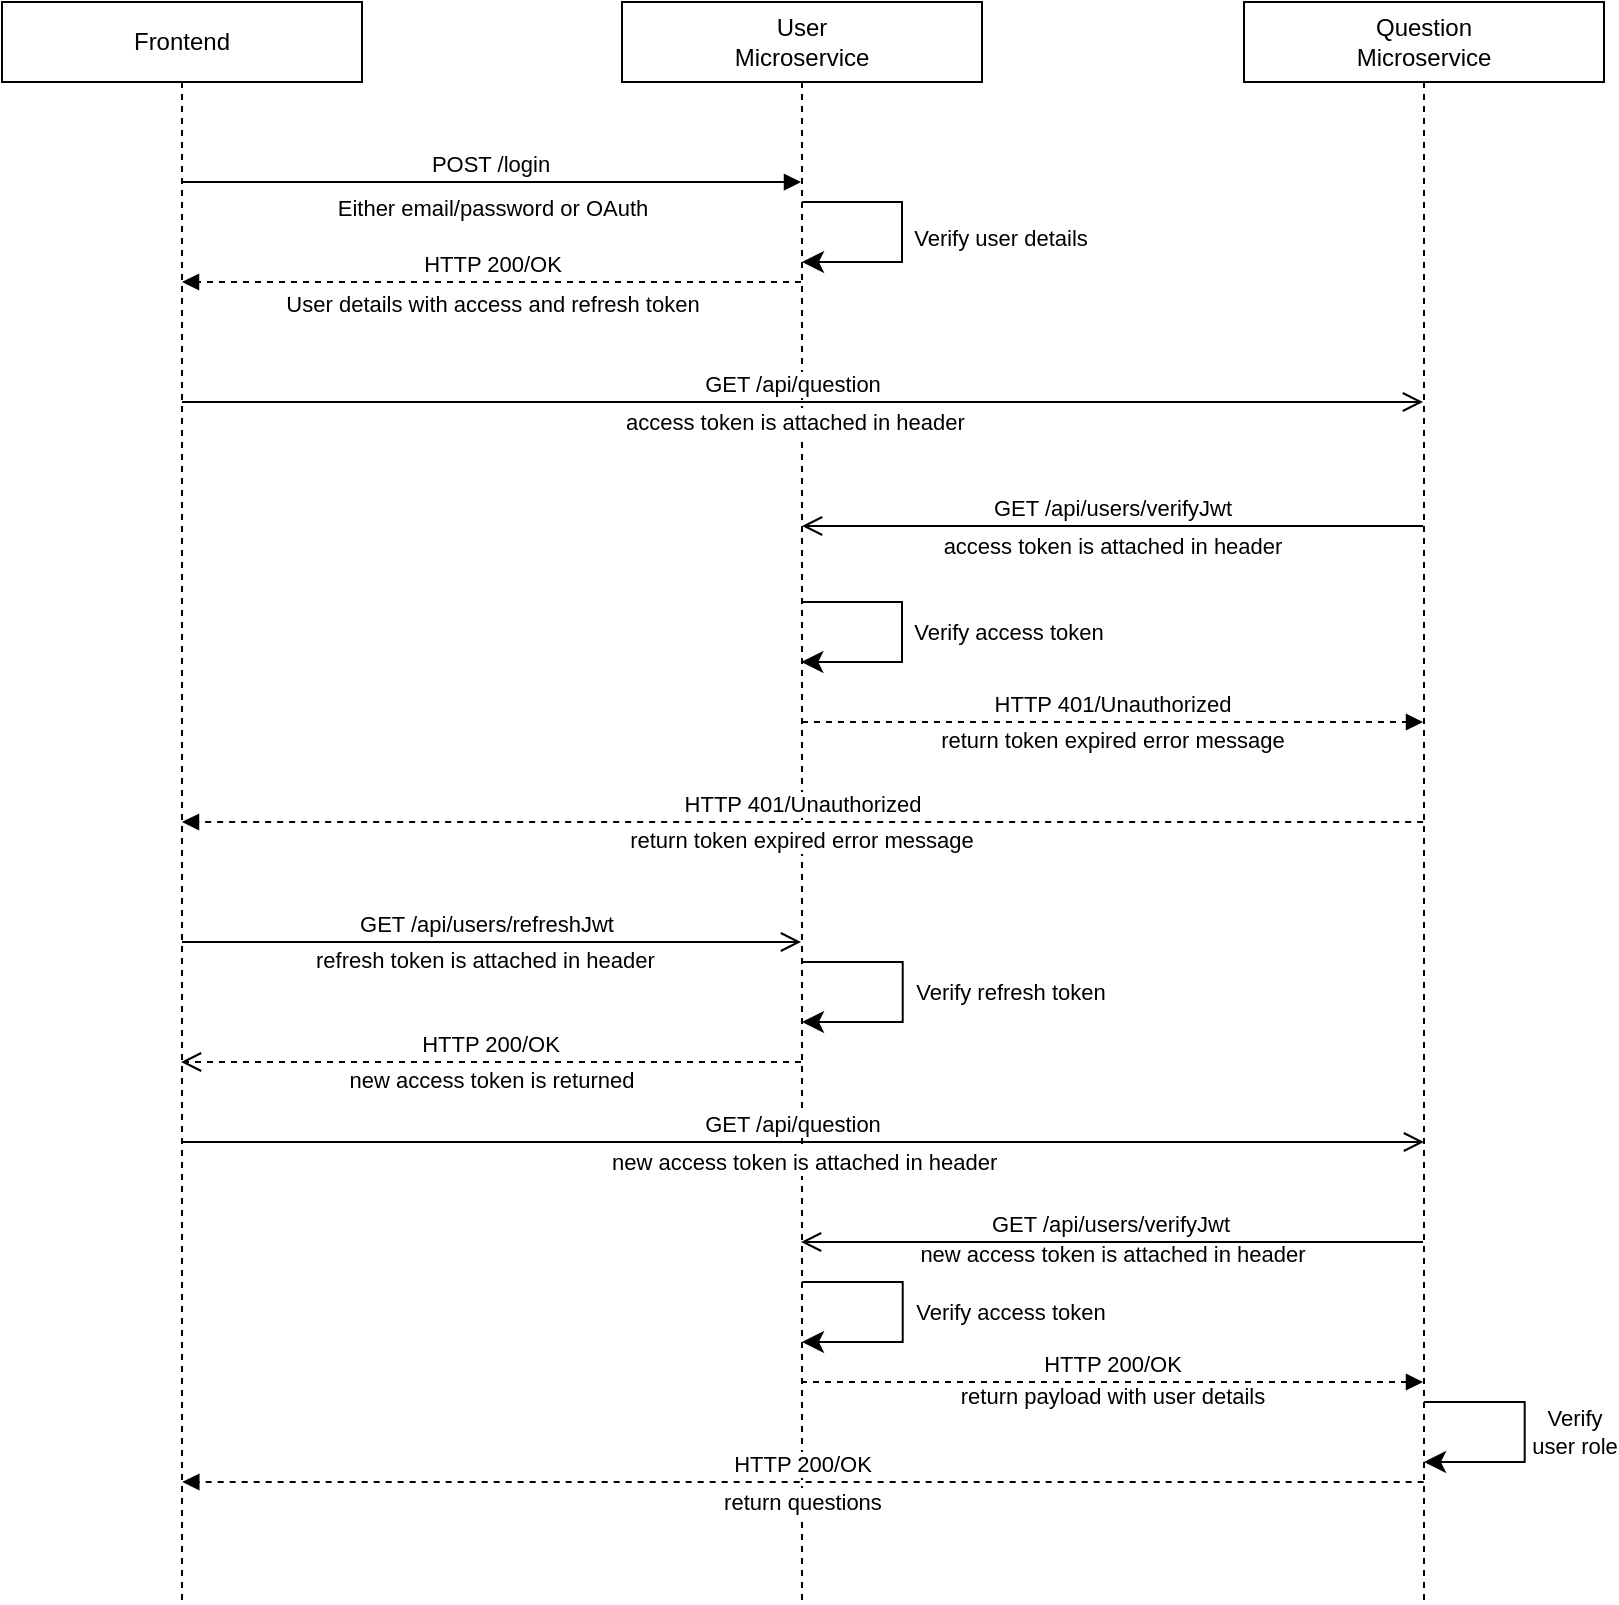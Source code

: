 <mxfile version="22.1.1" type="device">
  <diagram name="Page-1" id="2YBvvXClWsGukQMizWep">
    <mxGraphModel dx="989" dy="523" grid="1" gridSize="10" guides="1" tooltips="1" connect="1" arrows="1" fold="1" page="1" pageScale="1" pageWidth="850" pageHeight="1100" math="0" shadow="0">
      <root>
        <mxCell id="0" />
        <mxCell id="1" parent="0" />
        <mxCell id="aM9ryv3xv72pqoxQDRHE-1" value="Frontend" style="shape=umlLifeline;perimeter=lifelinePerimeter;whiteSpace=wrap;html=1;container=0;dropTarget=0;collapsible=0;recursiveResize=0;outlineConnect=0;portConstraint=eastwest;newEdgeStyle={&quot;edgeStyle&quot;:&quot;elbowEdgeStyle&quot;,&quot;elbow&quot;:&quot;vertical&quot;,&quot;curved&quot;:0,&quot;rounded&quot;:0};" parent="1" vertex="1">
          <mxGeometry x="25" y="40" width="180" height="800" as="geometry" />
        </mxCell>
        <mxCell id="aM9ryv3xv72pqoxQDRHE-5" value="User&lt;br&gt;Microservice" style="shape=umlLifeline;perimeter=lifelinePerimeter;whiteSpace=wrap;html=1;container=0;dropTarget=0;collapsible=0;recursiveResize=0;outlineConnect=0;portConstraint=eastwest;newEdgeStyle={&quot;edgeStyle&quot;:&quot;elbowEdgeStyle&quot;,&quot;elbow&quot;:&quot;vertical&quot;,&quot;curved&quot;:0,&quot;rounded&quot;:0};" parent="1" vertex="1">
          <mxGeometry x="335" y="40" width="180" height="800" as="geometry" />
        </mxCell>
        <mxCell id="aM9ryv3xv72pqoxQDRHE-7" value="POST /login" style="html=1;verticalAlign=bottom;endArrow=block;edgeStyle=elbowEdgeStyle;elbow=horizontal;curved=0;rounded=0;" parent="1" edge="1">
          <mxGeometry x="-0.002" relative="1" as="geometry">
            <mxPoint x="114.5" y="130.003" as="sourcePoint" />
            <Array as="points">
              <mxPoint x="272.816" y="130.003" />
            </Array>
            <mxPoint x="424.5" y="130.003" as="targetPoint" />
            <mxPoint as="offset" />
          </mxGeometry>
        </mxCell>
        <mxCell id="aM9ryv3xv72pqoxQDRHE-8" value="GET /api/users/verifyJwt" style="html=1;verticalAlign=bottom;endArrow=open;endSize=8;edgeStyle=elbowEdgeStyle;elbow=vertical;curved=0;rounded=0;" parent="1" source="AP8J2EdlszHkPgoCkQ6p-1" edge="1">
          <mxGeometry x="0.002" relative="1" as="geometry">
            <mxPoint x="425.024" y="302.002" as="targetPoint" />
            <Array as="points" />
            <mxPoint x="704.5" y="302.002" as="sourcePoint" />
            <mxPoint as="offset" />
          </mxGeometry>
        </mxCell>
        <mxCell id="aM9ryv3xv72pqoxQDRHE-9" value="HTTP 200/OK" style="html=1;verticalAlign=bottom;endArrow=block;edgeStyle=elbowEdgeStyle;elbow=vertical;curved=0;rounded=0;dashed=1;" parent="1" source="aM9ryv3xv72pqoxQDRHE-5" target="aM9ryv3xv72pqoxQDRHE-1" edge="1">
          <mxGeometry relative="1" as="geometry">
            <mxPoint x="415" y="240" as="sourcePoint" />
            <Array as="points">
              <mxPoint x="295" y="180" />
            </Array>
            <mxPoint x="131.207" y="240" as="targetPoint" />
          </mxGeometry>
        </mxCell>
        <mxCell id="aM9ryv3xv72pqoxQDRHE-10" value="GET /api/question" style="html=1;verticalAlign=bottom;endArrow=open;endSize=8;edgeStyle=elbowEdgeStyle;elbow=vertical;curved=0;rounded=0;" parent="1" source="aM9ryv3xv72pqoxQDRHE-1" target="AP8J2EdlszHkPgoCkQ6p-1" edge="1">
          <mxGeometry x="-0.017" relative="1" as="geometry">
            <mxPoint x="415" y="356.667" as="targetPoint" />
            <Array as="points">
              <mxPoint x="265" y="240" />
            </Array>
            <mxPoint x="131.207" y="356.667" as="sourcePoint" />
            <mxPoint as="offset" />
          </mxGeometry>
        </mxCell>
        <mxCell id="AP8J2EdlszHkPgoCkQ6p-1" value="Question&lt;br&gt;Microservice" style="shape=umlLifeline;perimeter=lifelinePerimeter;whiteSpace=wrap;html=1;container=0;dropTarget=0;collapsible=0;recursiveResize=0;outlineConnect=0;portConstraint=eastwest;newEdgeStyle={&quot;edgeStyle&quot;:&quot;elbowEdgeStyle&quot;,&quot;elbow&quot;:&quot;vertical&quot;,&quot;curved&quot;:0,&quot;rounded&quot;:0};" parent="1" vertex="1">
          <mxGeometry x="646" y="40" width="180" height="800" as="geometry" />
        </mxCell>
        <mxCell id="AP8J2EdlszHkPgoCkQ6p-4" value="&lt;font style=&quot;font-size: 11px;&quot;&gt;Either email/password or OAuth&lt;/font&gt;" style="text;html=1;align=center;verticalAlign=middle;resizable=0;points=[];autosize=1;strokeColor=none;fillColor=none;" parent="1" vertex="1">
          <mxGeometry x="180" y="128" width="180" height="30" as="geometry" />
        </mxCell>
        <mxCell id="AP8J2EdlszHkPgoCkQ6p-5" value="" style="edgeStyle=segmentEdgeStyle;endArrow=classic;html=1;curved=0;rounded=0;endSize=8;startSize=8;sourcePerimeterSpacing=0;targetPerimeterSpacing=0;" parent="1" edge="1">
          <mxGeometry width="100" relative="1" as="geometry">
            <mxPoint x="425" y="140" as="sourcePoint" />
            <mxPoint x="425" y="170" as="targetPoint" />
            <Array as="points">
              <mxPoint x="475" y="140" />
              <mxPoint x="475" y="170" />
            </Array>
          </mxGeometry>
        </mxCell>
        <mxCell id="AP8J2EdlszHkPgoCkQ6p-7" value="Verify user details" style="edgeLabel;html=1;align=center;verticalAlign=middle;resizable=0;points=[];" parent="AP8J2EdlszHkPgoCkQ6p-5" vertex="1" connectable="0">
          <mxGeometry x="-0.0" y="-1" relative="1" as="geometry">
            <mxPoint x="50" y="3" as="offset" />
          </mxGeometry>
        </mxCell>
        <mxCell id="AP8J2EdlszHkPgoCkQ6p-8" value="&lt;font style=&quot;font-size: 11px;&quot;&gt;User details with access and refresh token&lt;/font&gt;" style="text;html=1;align=center;verticalAlign=middle;resizable=0;points=[];autosize=1;strokeColor=none;fillColor=none;" parent="1" vertex="1">
          <mxGeometry x="155" y="176" width="230" height="30" as="geometry" />
        </mxCell>
        <mxCell id="AP8J2EdlszHkPgoCkQ6p-10" value="&lt;font style=&quot;font-size: 11px;&quot;&gt;access token is attached in header&lt;/font&gt;" style="text;html=1;align=center;verticalAlign=middle;resizable=0;points=[];autosize=1;strokeColor=none;fillColor=none;" parent="1" vertex="1">
          <mxGeometry x="485" y="297" width="190" height="30" as="geometry" />
        </mxCell>
        <mxCell id="AP8J2EdlszHkPgoCkQ6p-11" value="" style="edgeStyle=segmentEdgeStyle;endArrow=classic;html=1;curved=0;rounded=0;endSize=8;startSize=8;sourcePerimeterSpacing=0;targetPerimeterSpacing=0;" parent="1" edge="1">
          <mxGeometry width="100" relative="1" as="geometry">
            <mxPoint x="424.667" y="340.0" as="sourcePoint" />
            <mxPoint x="424.667" y="370.0" as="targetPoint" />
            <Array as="points">
              <mxPoint x="475" y="340" />
              <mxPoint x="475" y="370" />
            </Array>
          </mxGeometry>
        </mxCell>
        <mxCell id="AP8J2EdlszHkPgoCkQ6p-12" value="Verify access token" style="edgeLabel;html=1;align=center;verticalAlign=middle;resizable=0;points=[];" parent="AP8J2EdlszHkPgoCkQ6p-11" vertex="1" connectable="0">
          <mxGeometry x="-0.0" y="-1" relative="1" as="geometry">
            <mxPoint x="54" as="offset" />
          </mxGeometry>
        </mxCell>
        <mxCell id="AP8J2EdlszHkPgoCkQ6p-13" value="HTTP 401/Unauthorized" style="html=1;verticalAlign=bottom;endArrow=block;edgeStyle=elbowEdgeStyle;elbow=horizontal;curved=0;rounded=0;dashed=1;" parent="1" source="aM9ryv3xv72pqoxQDRHE-5" target="AP8J2EdlszHkPgoCkQ6p-1" edge="1">
          <mxGeometry x="-0.002" relative="1" as="geometry">
            <mxPoint x="425" y="420.003" as="sourcePoint" />
            <Array as="points">
              <mxPoint x="585" y="400" />
            </Array>
            <mxPoint x="735" y="420.003" as="targetPoint" />
            <mxPoint as="offset" />
          </mxGeometry>
        </mxCell>
        <mxCell id="AP8J2EdlszHkPgoCkQ6p-14" value="&lt;font style=&quot;font-size: 11px;&quot;&gt;return token expired error message&lt;/font&gt;" style="text;html=1;align=center;verticalAlign=middle;resizable=0;points=[];autosize=1;strokeColor=none;fillColor=none;fontSize=11;" parent="1" vertex="1">
          <mxGeometry x="480" y="394" width="200" height="30" as="geometry" />
        </mxCell>
        <mxCell id="AP8J2EdlszHkPgoCkQ6p-18" value="HTTP 401/Unauthorized" style="html=1;verticalAlign=bottom;endArrow=block;edgeStyle=elbowEdgeStyle;elbow=vertical;curved=0;rounded=0;dashed=1;" parent="1" edge="1">
          <mxGeometry relative="1" as="geometry">
            <mxPoint x="735.57" y="450" as="sourcePoint" />
            <Array as="points">
              <mxPoint x="305.07" y="450" />
            </Array>
            <mxPoint x="114.999" y="450" as="targetPoint" />
          </mxGeometry>
        </mxCell>
        <mxCell id="AP8J2EdlszHkPgoCkQ6p-20" value="&lt;font style=&quot;font-size: 11px;&quot;&gt;access token is attached in header&lt;/font&gt;" style="text;whiteSpace=wrap;html=1;labelBackgroundColor=default;" parent="1" vertex="1">
          <mxGeometry x="335" y="236" width="180" height="20" as="geometry" />
        </mxCell>
        <mxCell id="AP8J2EdlszHkPgoCkQ6p-23" value="&lt;font style=&quot;font-size: 11px;&quot;&gt;return token expired error message&lt;/font&gt;" style="text;whiteSpace=wrap;html=1;labelBackgroundColor=default;align=center;" parent="1" vertex="1">
          <mxGeometry x="335" y="445" width="180" height="20" as="geometry" />
        </mxCell>
        <mxCell id="wwFabQIMucOGk6FHEIIw-2" value="GET /api/users/refreshJwt" style="html=1;verticalAlign=bottom;endArrow=open;endSize=8;edgeStyle=elbowEdgeStyle;elbow=vertical;curved=0;rounded=0;" edge="1" parent="1" target="aM9ryv3xv72pqoxQDRHE-5">
          <mxGeometry x="-0.017" relative="1" as="geometry">
            <mxPoint x="736" y="510" as="targetPoint" />
            <Array as="points">
              <mxPoint x="265" y="510" />
            </Array>
            <mxPoint x="115" y="510" as="sourcePoint" />
            <mxPoint as="offset" />
          </mxGeometry>
        </mxCell>
        <mxCell id="wwFabQIMucOGk6FHEIIw-3" value="" style="edgeStyle=segmentEdgeStyle;endArrow=classic;html=1;curved=0;rounded=0;endSize=8;startSize=8;sourcePerimeterSpacing=0;targetPerimeterSpacing=0;" edge="1" parent="1">
          <mxGeometry width="100" relative="1" as="geometry">
            <mxPoint x="424.997" y="520.0" as="sourcePoint" />
            <mxPoint x="424.997" y="550.0" as="targetPoint" />
            <Array as="points">
              <mxPoint x="475.33" y="520" />
              <mxPoint x="475.33" y="550" />
            </Array>
          </mxGeometry>
        </mxCell>
        <mxCell id="wwFabQIMucOGk6FHEIIw-4" value="Verify refresh token" style="edgeLabel;html=1;align=center;verticalAlign=middle;resizable=0;points=[];" vertex="1" connectable="0" parent="wwFabQIMucOGk6FHEIIw-3">
          <mxGeometry x="-0.0" y="-1" relative="1" as="geometry">
            <mxPoint x="54" as="offset" />
          </mxGeometry>
        </mxCell>
        <mxCell id="wwFabQIMucOGk6FHEIIw-5" value="&lt;font style=&quot;font-size: 11px;&quot;&gt;refresh token is attached in header&lt;/font&gt;" style="text;whiteSpace=wrap;html=1;labelBackgroundColor=default;" vertex="1" parent="1">
          <mxGeometry x="180" y="505" width="180" height="20" as="geometry" />
        </mxCell>
        <mxCell id="wwFabQIMucOGk6FHEIIw-6" value="HTTP 200/OK" style="html=1;verticalAlign=bottom;endArrow=open;endSize=8;edgeStyle=elbowEdgeStyle;elbow=vertical;curved=0;rounded=0;dashed=1;" edge="1" parent="1" source="aM9ryv3xv72pqoxQDRHE-5">
          <mxGeometry x="0.002" relative="1" as="geometry">
            <mxPoint x="114.514" y="570.002" as="targetPoint" />
            <Array as="points" />
            <mxPoint x="425.49" y="570" as="sourcePoint" />
            <mxPoint as="offset" />
          </mxGeometry>
        </mxCell>
        <mxCell id="wwFabQIMucOGk6FHEIIw-7" value="&lt;font style=&quot;font-size: 11px;&quot;&gt;new access token is returned&lt;/font&gt;" style="text;whiteSpace=wrap;html=1;labelBackgroundColor=default;align=center;" vertex="1" parent="1">
          <mxGeometry x="180" y="565" width="180" height="20" as="geometry" />
        </mxCell>
        <mxCell id="wwFabQIMucOGk6FHEIIw-8" value="GET /api/question" style="html=1;verticalAlign=bottom;endArrow=open;endSize=8;edgeStyle=elbowEdgeStyle;elbow=vertical;curved=0;rounded=0;" edge="1" parent="1">
          <mxGeometry x="-0.017" relative="1" as="geometry">
            <mxPoint x="736" y="610" as="targetPoint" />
            <Array as="points">
              <mxPoint x="265" y="610" />
            </Array>
            <mxPoint x="115" y="610" as="sourcePoint" />
            <mxPoint as="offset" />
          </mxGeometry>
        </mxCell>
        <mxCell id="wwFabQIMucOGk6FHEIIw-9" value="&lt;font style=&quot;font-size: 11px;&quot;&gt;new access token is attached in header&lt;/font&gt;" style="text;whiteSpace=wrap;html=1;labelBackgroundColor=default;" vertex="1" parent="1">
          <mxGeometry x="328" y="606" width="195" height="20" as="geometry" />
        </mxCell>
        <mxCell id="wwFabQIMucOGk6FHEIIw-10" value="GET /api/users/verifyJwt" style="html=1;verticalAlign=bottom;endArrow=open;endSize=8;edgeStyle=elbowEdgeStyle;elbow=vertical;curved=0;rounded=0;" edge="1" parent="1">
          <mxGeometry x="0.002" relative="1" as="geometry">
            <mxPoint x="424.514" y="660.002" as="targetPoint" />
            <Array as="points" />
            <mxPoint x="735.49" y="660" as="sourcePoint" />
            <mxPoint as="offset" />
          </mxGeometry>
        </mxCell>
        <mxCell id="wwFabQIMucOGk6FHEIIw-11" value="" style="edgeStyle=segmentEdgeStyle;endArrow=classic;html=1;curved=0;rounded=0;endSize=8;startSize=8;sourcePerimeterSpacing=0;targetPerimeterSpacing=0;" edge="1" parent="1">
          <mxGeometry width="100" relative="1" as="geometry">
            <mxPoint x="735.997" y="740.0" as="sourcePoint" />
            <mxPoint x="735.997" y="770.0" as="targetPoint" />
            <Array as="points">
              <mxPoint x="786.33" y="740" />
              <mxPoint x="786.33" y="770" />
            </Array>
          </mxGeometry>
        </mxCell>
        <mxCell id="wwFabQIMucOGk6FHEIIw-12" value="Verify &lt;br&gt;user role" style="edgeLabel;html=1;align=center;verticalAlign=middle;resizable=0;points=[];" vertex="1" connectable="0" parent="wwFabQIMucOGk6FHEIIw-11">
          <mxGeometry x="-0.0" y="-1" relative="1" as="geometry">
            <mxPoint x="25" as="offset" />
          </mxGeometry>
        </mxCell>
        <mxCell id="wwFabQIMucOGk6FHEIIw-13" value="" style="edgeStyle=segmentEdgeStyle;endArrow=classic;html=1;curved=0;rounded=0;endSize=8;startSize=8;sourcePerimeterSpacing=0;targetPerimeterSpacing=0;" edge="1" parent="1">
          <mxGeometry width="100" relative="1" as="geometry">
            <mxPoint x="424.997" y="680.0" as="sourcePoint" />
            <mxPoint x="424.997" y="710.0" as="targetPoint" />
            <Array as="points">
              <mxPoint x="475.33" y="680" />
              <mxPoint x="475.33" y="710" />
            </Array>
          </mxGeometry>
        </mxCell>
        <mxCell id="wwFabQIMucOGk6FHEIIw-14" value="Verify access token" style="edgeLabel;html=1;align=center;verticalAlign=middle;resizable=0;points=[];" vertex="1" connectable="0" parent="wwFabQIMucOGk6FHEIIw-13">
          <mxGeometry x="-0.0" y="-1" relative="1" as="geometry">
            <mxPoint x="54" as="offset" />
          </mxGeometry>
        </mxCell>
        <mxCell id="wwFabQIMucOGk6FHEIIw-15" value="HTTP 200/OK" style="html=1;verticalAlign=bottom;endArrow=block;edgeStyle=elbowEdgeStyle;elbow=horizontal;curved=0;rounded=0;dashed=1;" edge="1" parent="1">
          <mxGeometry x="-0.002" relative="1" as="geometry">
            <mxPoint x="424.5" y="730" as="sourcePoint" />
            <Array as="points">
              <mxPoint x="584.5" y="730" />
            </Array>
            <mxPoint x="735.5" y="730" as="targetPoint" />
            <mxPoint as="offset" />
          </mxGeometry>
        </mxCell>
        <mxCell id="wwFabQIMucOGk6FHEIIw-16" value="&lt;font style=&quot;font-size: 11px;&quot;&gt;return payload with user details&lt;/font&gt;" style="text;html=1;align=center;verticalAlign=middle;resizable=0;points=[];autosize=1;strokeColor=none;fillColor=none;fontSize=11;" vertex="1" parent="1">
          <mxGeometry x="490" y="722" width="180" height="30" as="geometry" />
        </mxCell>
        <mxCell id="wwFabQIMucOGk6FHEIIw-17" value="HTTP 200/OK" style="html=1;verticalAlign=bottom;endArrow=block;edgeStyle=elbowEdgeStyle;elbow=vertical;curved=0;rounded=0;dashed=1;" edge="1" parent="1">
          <mxGeometry relative="1" as="geometry">
            <mxPoint x="735.84" y="780" as="sourcePoint" />
            <Array as="points">
              <mxPoint x="305.63" y="780" />
            </Array>
            <mxPoint x="115.15" y="780" as="targetPoint" />
          </mxGeometry>
        </mxCell>
        <mxCell id="wwFabQIMucOGk6FHEIIw-18" value="new access token is attached in header" style="text;html=1;align=center;verticalAlign=middle;resizable=0;points=[];autosize=1;strokeColor=none;fillColor=none;fontSize=11;" vertex="1" parent="1">
          <mxGeometry x="470" y="651" width="220" height="30" as="geometry" />
        </mxCell>
        <mxCell id="wwFabQIMucOGk6FHEIIw-20" value="&lt;font style=&quot;font-size: 11px;&quot;&gt;return questions&lt;/font&gt;" style="text;whiteSpace=wrap;html=1;labelBackgroundColor=default;align=center;" vertex="1" parent="1">
          <mxGeometry x="328" y="776" width="195" height="20" as="geometry" />
        </mxCell>
      </root>
    </mxGraphModel>
  </diagram>
</mxfile>
